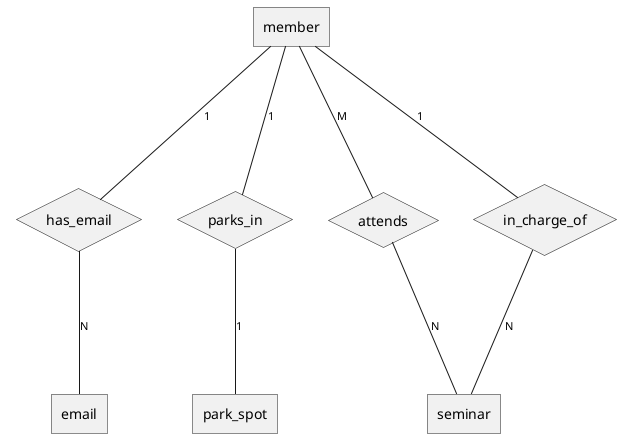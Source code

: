 @startchen
entity member {
}
entity email {
}
entity seminar {
}
entity park_spot {
}

relationship has_email {
}
relationship attends {
}
relationship parks_in {
}
relationship in_charge_of {
}

member -1- has_email
has_email -N- email

member -M- attends
attends -N- seminar

member -1- in_charge_of
in_charge_of -N- seminar

member -1- parks_in
parks_in -1- park_spot

@endchen
